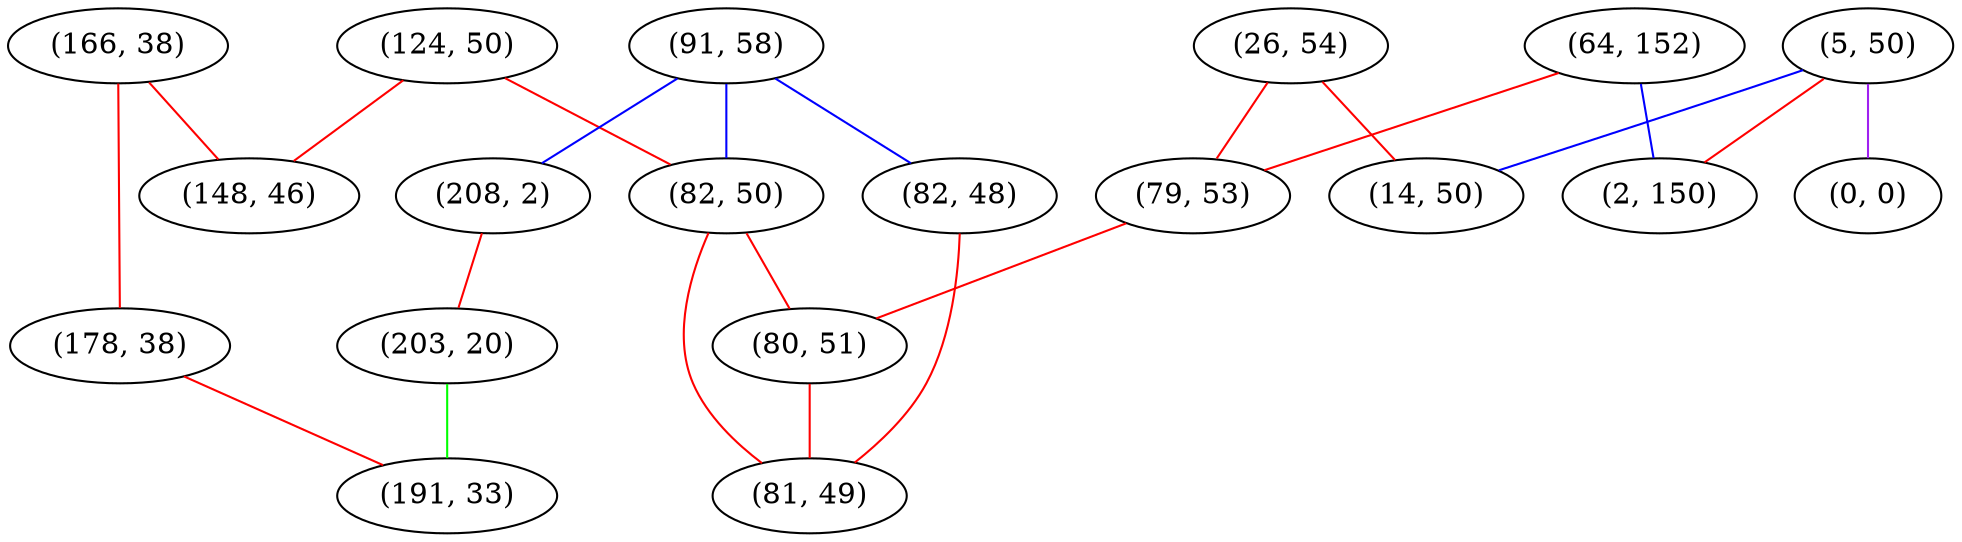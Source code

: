 graph "" {
"(124, 50)";
"(91, 58)";
"(26, 54)";
"(64, 152)";
"(166, 38)";
"(79, 53)";
"(5, 50)";
"(208, 2)";
"(0, 0)";
"(148, 46)";
"(82, 48)";
"(2, 150)";
"(14, 50)";
"(82, 50)";
"(178, 38)";
"(203, 20)";
"(80, 51)";
"(81, 49)";
"(191, 33)";
"(124, 50)" -- "(148, 46)"  [color=red, key=0, weight=1];
"(124, 50)" -- "(82, 50)"  [color=red, key=0, weight=1];
"(91, 58)" -- "(82, 48)"  [color=blue, key=0, weight=3];
"(91, 58)" -- "(208, 2)"  [color=blue, key=0, weight=3];
"(91, 58)" -- "(82, 50)"  [color=blue, key=0, weight=3];
"(26, 54)" -- "(79, 53)"  [color=red, key=0, weight=1];
"(26, 54)" -- "(14, 50)"  [color=red, key=0, weight=1];
"(64, 152)" -- "(79, 53)"  [color=red, key=0, weight=1];
"(64, 152)" -- "(2, 150)"  [color=blue, key=0, weight=3];
"(166, 38)" -- "(178, 38)"  [color=red, key=0, weight=1];
"(166, 38)" -- "(148, 46)"  [color=red, key=0, weight=1];
"(79, 53)" -- "(80, 51)"  [color=red, key=0, weight=1];
"(5, 50)" -- "(2, 150)"  [color=red, key=0, weight=1];
"(5, 50)" -- "(14, 50)"  [color=blue, key=0, weight=3];
"(5, 50)" -- "(0, 0)"  [color=purple, key=0, weight=4];
"(208, 2)" -- "(203, 20)"  [color=red, key=0, weight=1];
"(82, 48)" -- "(81, 49)"  [color=red, key=0, weight=1];
"(82, 50)" -- "(80, 51)"  [color=red, key=0, weight=1];
"(82, 50)" -- "(81, 49)"  [color=red, key=0, weight=1];
"(178, 38)" -- "(191, 33)"  [color=red, key=0, weight=1];
"(203, 20)" -- "(191, 33)"  [color=green, key=0, weight=2];
"(80, 51)" -- "(81, 49)"  [color=red, key=0, weight=1];
}
